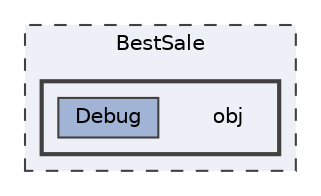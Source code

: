 digraph "BestSale/obj"
{
 // LATEX_PDF_SIZE
  bgcolor="transparent";
  edge [fontname=Helvetica,fontsize=10,labelfontname=Helvetica,labelfontsize=10];
  node [fontname=Helvetica,fontsize=10,shape=box,height=0.2,width=0.4];
  compound=true
  subgraph clusterdir_55aa99fe23556d6449cb42672a936951 {
    graph [ bgcolor="#edf0f7", pencolor="grey25", label="BestSale", fontname=Helvetica,fontsize=10 style="filled,dashed", URL="dir_55aa99fe23556d6449cb42672a936951.html",tooltip=""]
  subgraph clusterdir_77285762b346f1f7e2150571cb3d4386 {
    graph [ bgcolor="#edf0f7", pencolor="grey25", label="", fontname=Helvetica,fontsize=10 style="filled,bold", URL="dir_77285762b346f1f7e2150571cb3d4386.html",tooltip=""]
    dir_77285762b346f1f7e2150571cb3d4386 [shape=plaintext, label="obj"];
  dir_4c1839ec5cb034418f0df757976cf6a3 [label="Debug", fillcolor="#a2b4d6", color="grey25", style="filled", URL="dir_4c1839ec5cb034418f0df757976cf6a3.html",tooltip=""];
  }
  }
}
